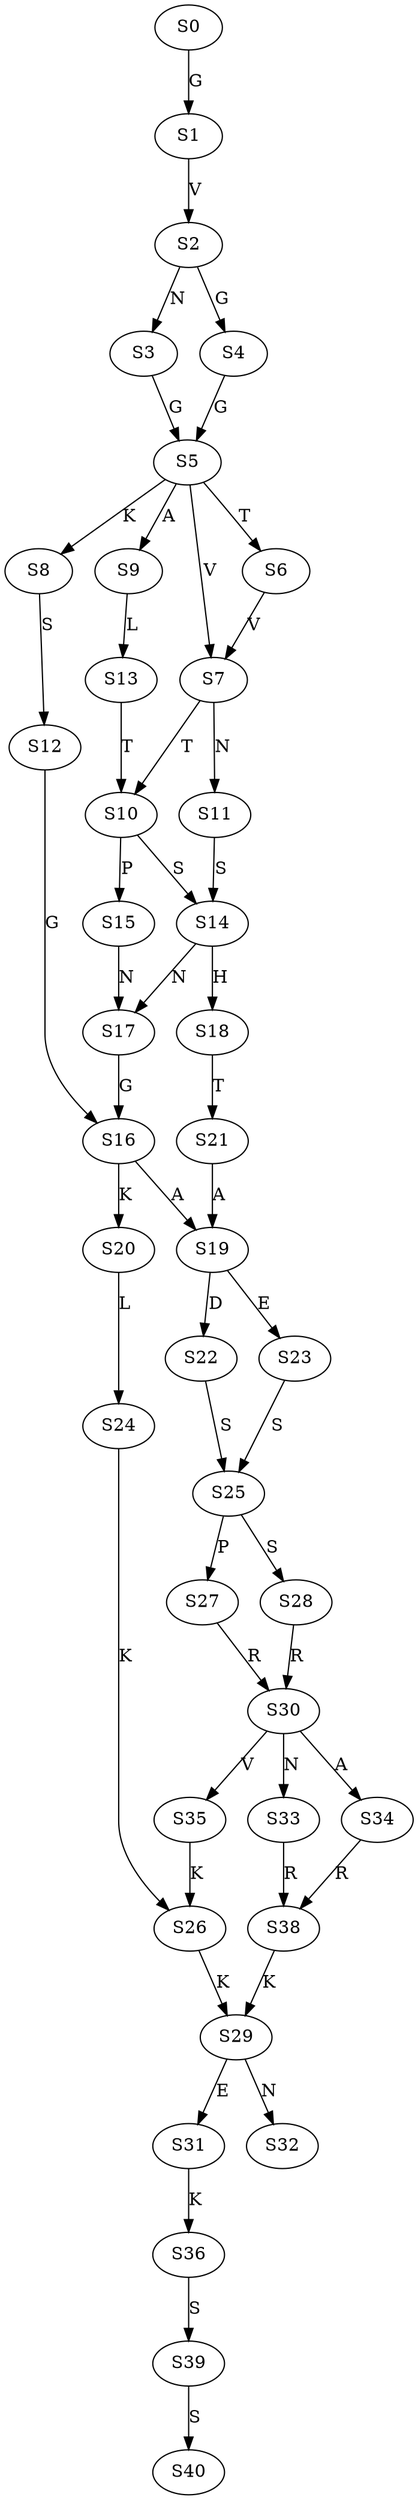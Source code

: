strict digraph  {
	S0 -> S1 [ label = G ];
	S1 -> S2 [ label = V ];
	S2 -> S3 [ label = N ];
	S2 -> S4 [ label = G ];
	S3 -> S5 [ label = G ];
	S4 -> S5 [ label = G ];
	S5 -> S6 [ label = T ];
	S5 -> S7 [ label = V ];
	S5 -> S8 [ label = K ];
	S5 -> S9 [ label = A ];
	S6 -> S7 [ label = V ];
	S7 -> S10 [ label = T ];
	S7 -> S11 [ label = N ];
	S8 -> S12 [ label = S ];
	S9 -> S13 [ label = L ];
	S10 -> S14 [ label = S ];
	S10 -> S15 [ label = P ];
	S11 -> S14 [ label = S ];
	S12 -> S16 [ label = G ];
	S13 -> S10 [ label = T ];
	S14 -> S17 [ label = N ];
	S14 -> S18 [ label = H ];
	S15 -> S17 [ label = N ];
	S16 -> S19 [ label = A ];
	S16 -> S20 [ label = K ];
	S17 -> S16 [ label = G ];
	S18 -> S21 [ label = T ];
	S19 -> S22 [ label = D ];
	S19 -> S23 [ label = E ];
	S20 -> S24 [ label = L ];
	S21 -> S19 [ label = A ];
	S22 -> S25 [ label = S ];
	S23 -> S25 [ label = S ];
	S24 -> S26 [ label = K ];
	S25 -> S27 [ label = P ];
	S25 -> S28 [ label = S ];
	S26 -> S29 [ label = K ];
	S27 -> S30 [ label = R ];
	S28 -> S30 [ label = R ];
	S29 -> S31 [ label = E ];
	S29 -> S32 [ label = N ];
	S30 -> S33 [ label = N ];
	S30 -> S34 [ label = A ];
	S30 -> S35 [ label = V ];
	S31 -> S36 [ label = K ];
	S33 -> S38 [ label = R ];
	S34 -> S38 [ label = R ];
	S35 -> S26 [ label = K ];
	S36 -> S39 [ label = S ];
	S38 -> S29 [ label = K ];
	S39 -> S40 [ label = S ];
}
